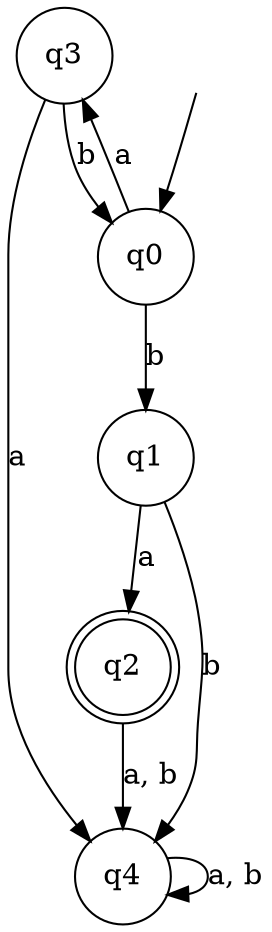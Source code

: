 digraph Automaton {

q1 [shape = circle];

q2 [shape = doublecircle];

q3 [shape = circle];

q4 [shape = circle];

_nil [style = invis];

q0 [shape = circle];

q3 -> q4 [label = "a"];

q0 -> q3 [label = "a"];

q3 -> q0 [label = "b"];

_nil -> q0;

q1 -> q2 [label = "a"];

q1 -> q4 [label = "b"];

q2 -> q4 [label = "a, b"];

q0 -> q1 [label = "b"];

q4 -> q4 [label = "a, b"];

}
